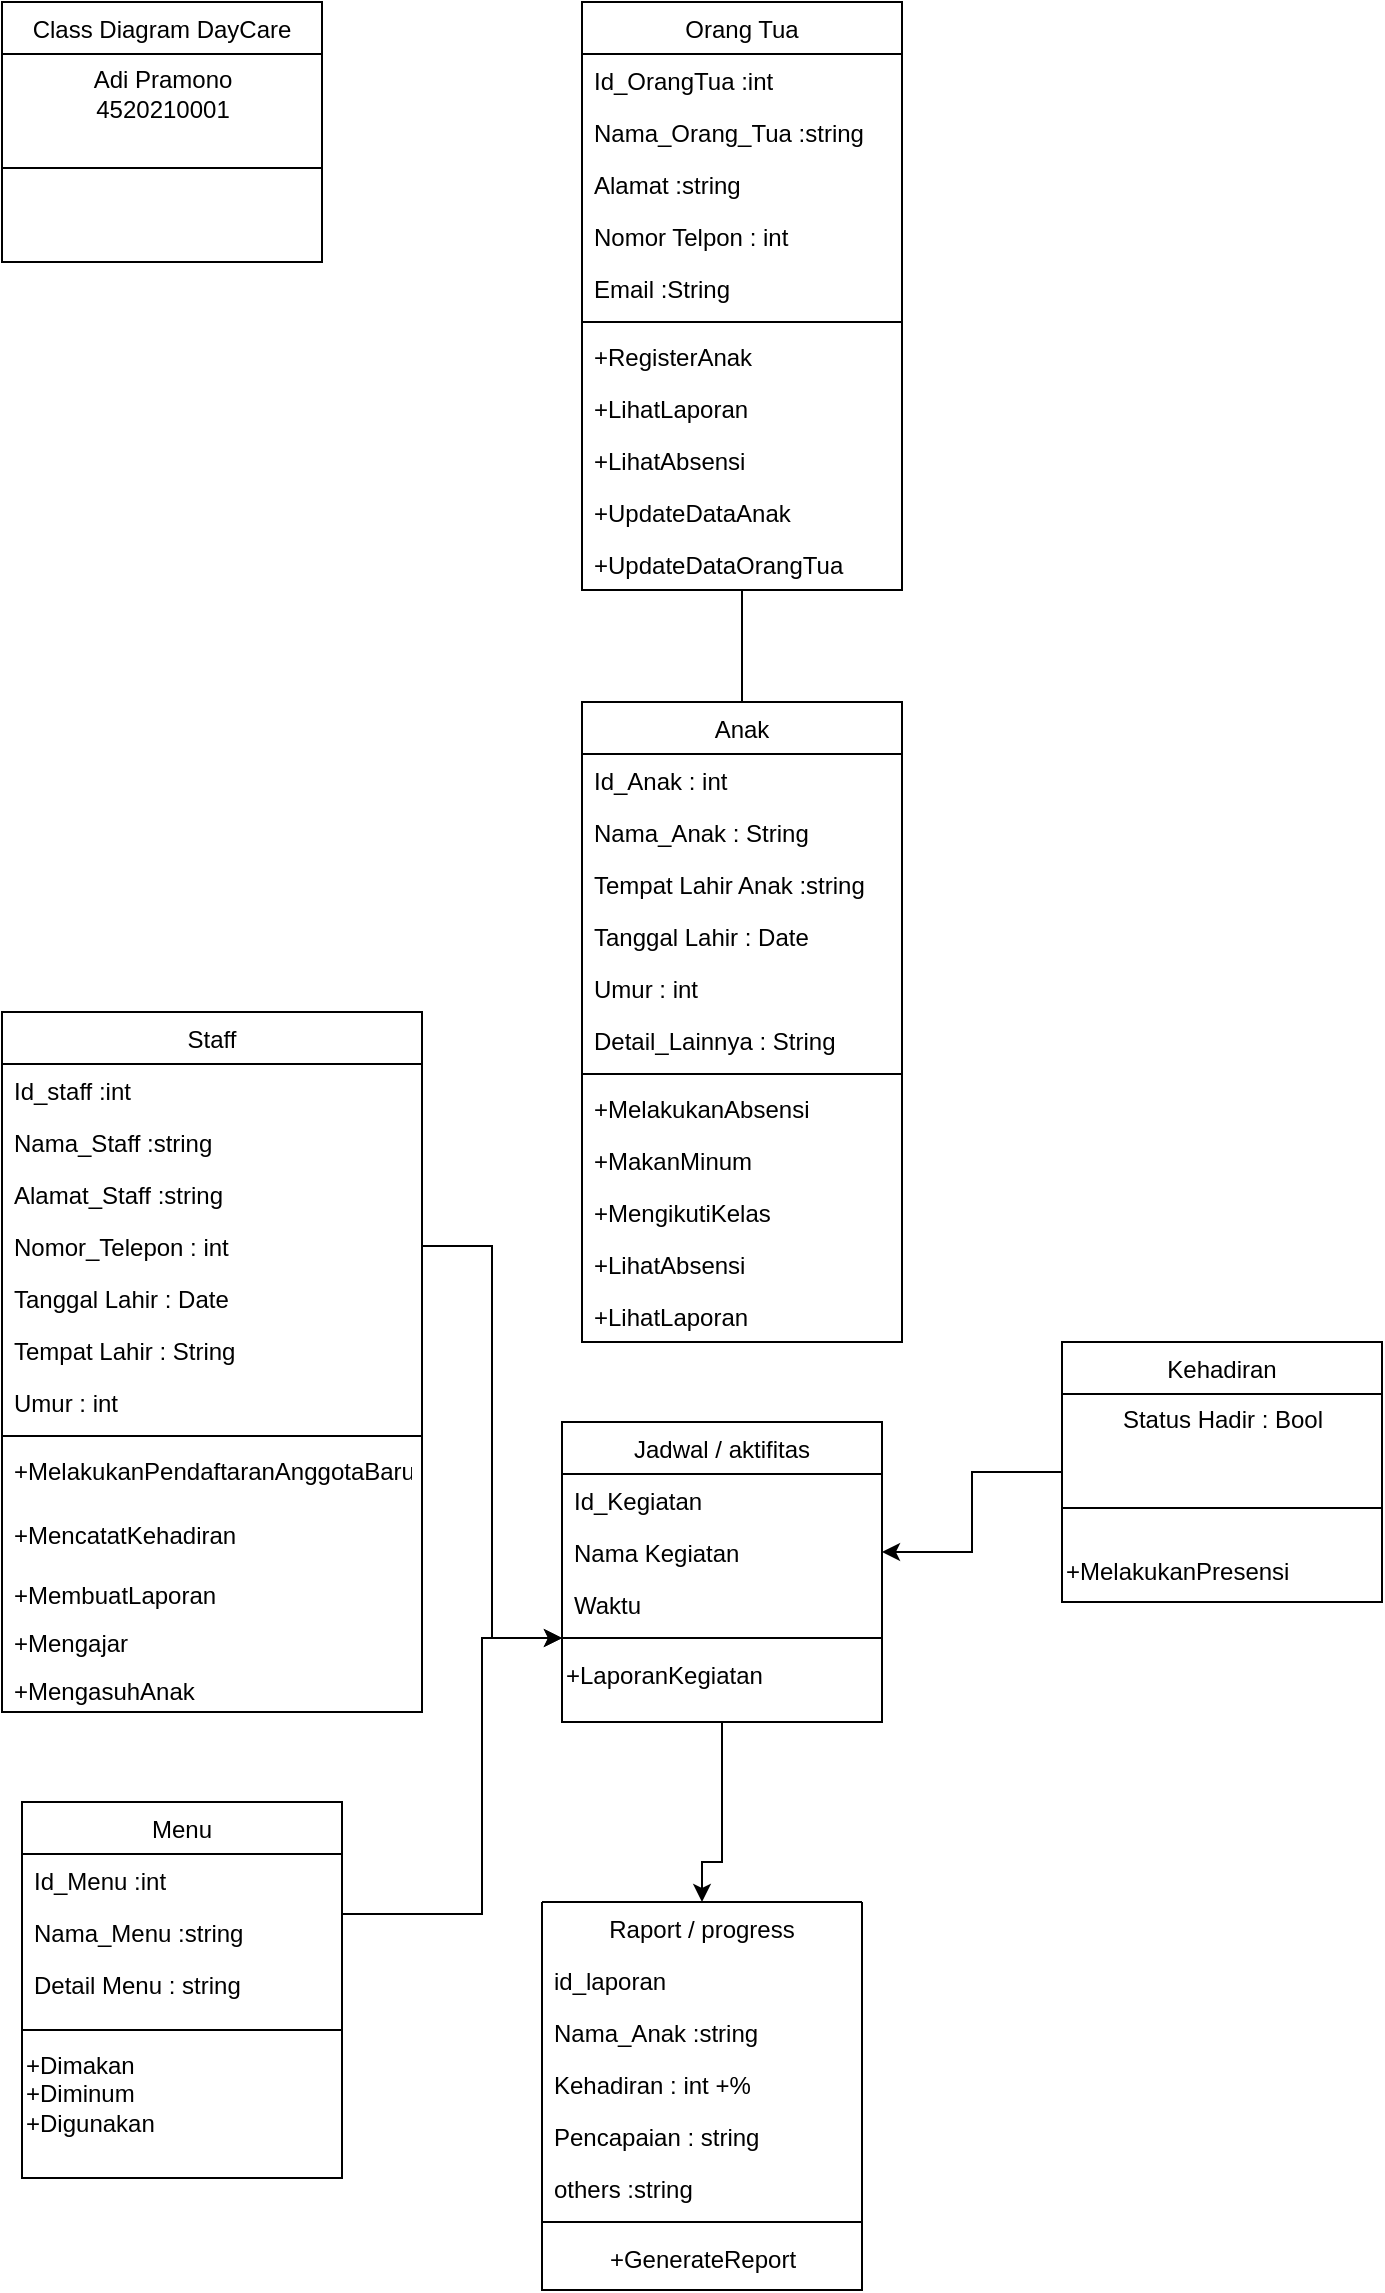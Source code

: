 <mxfile version="24.4.0" type="device">
  <diagram id="C5RBs43oDa-KdzZeNtuy" name="Page-1">
    <mxGraphModel dx="714" dy="919" grid="1" gridSize="10" guides="1" tooltips="1" connect="1" arrows="1" fold="1" page="1" pageScale="1" pageWidth="827" pageHeight="1169" math="0" shadow="0">
      <root>
        <mxCell id="WIyWlLk6GJQsqaUBKTNV-0" />
        <mxCell id="WIyWlLk6GJQsqaUBKTNV-1" parent="WIyWlLk6GJQsqaUBKTNV-0" />
        <mxCell id="zkfFHV4jXpPFQw0GAbJ--6" value="Staff" style="swimlane;fontStyle=0;align=center;verticalAlign=top;childLayout=stackLayout;horizontal=1;startSize=26;horizontalStack=0;resizeParent=1;resizeLast=0;collapsible=1;marginBottom=0;rounded=0;shadow=0;strokeWidth=1;" parent="WIyWlLk6GJQsqaUBKTNV-1" vertex="1">
          <mxGeometry y="505" width="210" height="350" as="geometry">
            <mxRectangle x="130" y="380" width="160" height="26" as="alternateBounds" />
          </mxGeometry>
        </mxCell>
        <mxCell id="zkfFHV4jXpPFQw0GAbJ--7" value="Id_staff :int" style="text;align=left;verticalAlign=top;spacingLeft=4;spacingRight=4;overflow=hidden;rotatable=0;points=[[0,0.5],[1,0.5]];portConstraint=eastwest;" parent="zkfFHV4jXpPFQw0GAbJ--6" vertex="1">
          <mxGeometry y="26" width="210" height="26" as="geometry" />
        </mxCell>
        <mxCell id="zkfFHV4jXpPFQw0GAbJ--8" value="Nama_Staff :string" style="text;align=left;verticalAlign=top;spacingLeft=4;spacingRight=4;overflow=hidden;rotatable=0;points=[[0,0.5],[1,0.5]];portConstraint=eastwest;rounded=0;shadow=0;html=0;" parent="zkfFHV4jXpPFQw0GAbJ--6" vertex="1">
          <mxGeometry y="52" width="210" height="26" as="geometry" />
        </mxCell>
        <mxCell id="0Oy8_WhxgPt_VFgE6raa-11" value="Alamat_Staff :string" style="text;align=left;verticalAlign=top;spacingLeft=4;spacingRight=4;overflow=hidden;rotatable=0;points=[[0,0.5],[1,0.5]];portConstraint=eastwest;rounded=0;shadow=0;html=0;" parent="zkfFHV4jXpPFQw0GAbJ--6" vertex="1">
          <mxGeometry y="78" width="210" height="26" as="geometry" />
        </mxCell>
        <mxCell id="0Oy8_WhxgPt_VFgE6raa-10" value="Nomor_Telepon : int" style="text;align=left;verticalAlign=top;spacingLeft=4;spacingRight=4;overflow=hidden;rotatable=0;points=[[0,0.5],[1,0.5]];portConstraint=eastwest;rounded=0;shadow=0;html=0;" parent="zkfFHV4jXpPFQw0GAbJ--6" vertex="1">
          <mxGeometry y="104" width="210" height="26" as="geometry" />
        </mxCell>
        <mxCell id="3w5tz4xKb1Ibe4tV_Xqv-8" value="Tanggal Lahir : Date" style="text;align=left;verticalAlign=top;spacingLeft=4;spacingRight=4;overflow=hidden;rotatable=0;points=[[0,0.5],[1,0.5]];portConstraint=eastwest;rounded=0;shadow=0;html=0;" vertex="1" parent="zkfFHV4jXpPFQw0GAbJ--6">
          <mxGeometry y="130" width="210" height="26" as="geometry" />
        </mxCell>
        <mxCell id="3w5tz4xKb1Ibe4tV_Xqv-9" value="Tempat Lahir : String" style="text;align=left;verticalAlign=top;spacingLeft=4;spacingRight=4;overflow=hidden;rotatable=0;points=[[0,0.5],[1,0.5]];portConstraint=eastwest;rounded=0;shadow=0;html=0;" vertex="1" parent="zkfFHV4jXpPFQw0GAbJ--6">
          <mxGeometry y="156" width="210" height="26" as="geometry" />
        </mxCell>
        <mxCell id="3w5tz4xKb1Ibe4tV_Xqv-10" value="Umur : int" style="text;align=left;verticalAlign=top;spacingLeft=4;spacingRight=4;overflow=hidden;rotatable=0;points=[[0,0.5],[1,0.5]];portConstraint=eastwest;rounded=0;shadow=0;html=0;" vertex="1" parent="zkfFHV4jXpPFQw0GAbJ--6">
          <mxGeometry y="182" width="210" height="26" as="geometry" />
        </mxCell>
        <mxCell id="zkfFHV4jXpPFQw0GAbJ--9" value="" style="line;html=1;strokeWidth=1;align=left;verticalAlign=middle;spacingTop=-1;spacingLeft=3;spacingRight=3;rotatable=0;labelPosition=right;points=[];portConstraint=eastwest;" parent="zkfFHV4jXpPFQw0GAbJ--6" vertex="1">
          <mxGeometry y="208" width="210" height="8" as="geometry" />
        </mxCell>
        <mxCell id="zkfFHV4jXpPFQw0GAbJ--10" value="+MelakukanPendaftaranAnggotaBaru" style="text;align=left;verticalAlign=top;spacingLeft=4;spacingRight=4;overflow=hidden;rotatable=0;points=[[0,0.5],[1,0.5]];portConstraint=eastwest;fontStyle=0" parent="zkfFHV4jXpPFQw0GAbJ--6" vertex="1">
          <mxGeometry y="216" width="210" height="32" as="geometry" />
        </mxCell>
        <mxCell id="zkfFHV4jXpPFQw0GAbJ--11" value="+MencatatKehadiran" style="text;align=left;verticalAlign=top;spacingLeft=4;spacingRight=4;overflow=hidden;rotatable=0;points=[[0,0.5],[1,0.5]];portConstraint=eastwest;" parent="zkfFHV4jXpPFQw0GAbJ--6" vertex="1">
          <mxGeometry y="248" width="210" height="30" as="geometry" />
        </mxCell>
        <mxCell id="0Oy8_WhxgPt_VFgE6raa-13" value="+MembuatLaporan" style="text;align=left;verticalAlign=top;spacingLeft=4;spacingRight=4;overflow=hidden;rotatable=0;points=[[0,0.5],[1,0.5]];portConstraint=eastwest;" parent="zkfFHV4jXpPFQw0GAbJ--6" vertex="1">
          <mxGeometry y="278" width="210" height="24" as="geometry" />
        </mxCell>
        <mxCell id="0Oy8_WhxgPt_VFgE6raa-26" value="+Mengajar" style="text;align=left;verticalAlign=top;spacingLeft=4;spacingRight=4;overflow=hidden;rotatable=0;points=[[0,0.5],[1,0.5]];portConstraint=eastwest;" parent="zkfFHV4jXpPFQw0GAbJ--6" vertex="1">
          <mxGeometry y="302" width="210" height="24" as="geometry" />
        </mxCell>
        <mxCell id="3w5tz4xKb1Ibe4tV_Xqv-11" value="+MengasuhAnak" style="text;align=left;verticalAlign=top;spacingLeft=4;spacingRight=4;overflow=hidden;rotatable=0;points=[[0,0.5],[1,0.5]];portConstraint=eastwest;" vertex="1" parent="zkfFHV4jXpPFQw0GAbJ--6">
          <mxGeometry y="326" width="210" height="24" as="geometry" />
        </mxCell>
        <mxCell id="0Oy8_WhxgPt_VFgE6raa-32" style="edgeStyle=orthogonalEdgeStyle;rounded=0;orthogonalLoop=1;jettySize=auto;html=1;exitX=0.5;exitY=1;exitDx=0;exitDy=0;" parent="WIyWlLk6GJQsqaUBKTNV-1" source="zkfFHV4jXpPFQw0GAbJ--13" target="3w5tz4xKb1Ibe4tV_Xqv-0" edge="1">
          <mxGeometry relative="1" as="geometry">
            <Array as="points">
              <mxPoint x="360" y="930" />
              <mxPoint x="350" y="930" />
            </Array>
          </mxGeometry>
        </mxCell>
        <mxCell id="zkfFHV4jXpPFQw0GAbJ--13" value="Jadwal / aktifitas" style="swimlane;fontStyle=0;align=center;verticalAlign=top;childLayout=stackLayout;horizontal=1;startSize=26;horizontalStack=0;resizeParent=1;resizeLast=0;collapsible=1;marginBottom=0;rounded=0;shadow=0;strokeWidth=1;" parent="WIyWlLk6GJQsqaUBKTNV-1" vertex="1">
          <mxGeometry x="280" y="710" width="160" height="150" as="geometry">
            <mxRectangle x="340" y="380" width="170" height="26" as="alternateBounds" />
          </mxGeometry>
        </mxCell>
        <mxCell id="zkfFHV4jXpPFQw0GAbJ--14" value="Id_Kegiatan" style="text;align=left;verticalAlign=top;spacingLeft=4;spacingRight=4;overflow=hidden;rotatable=0;points=[[0,0.5],[1,0.5]];portConstraint=eastwest;" parent="zkfFHV4jXpPFQw0GAbJ--13" vertex="1">
          <mxGeometry y="26" width="160" height="26" as="geometry" />
        </mxCell>
        <mxCell id="0Oy8_WhxgPt_VFgE6raa-15" value="Nama Kegiatan" style="text;align=left;verticalAlign=top;spacingLeft=4;spacingRight=4;overflow=hidden;rotatable=0;points=[[0,0.5],[1,0.5]];portConstraint=eastwest;" parent="zkfFHV4jXpPFQw0GAbJ--13" vertex="1">
          <mxGeometry y="52" width="160" height="26" as="geometry" />
        </mxCell>
        <mxCell id="0Oy8_WhxgPt_VFgE6raa-14" value="Waktu" style="text;align=left;verticalAlign=top;spacingLeft=4;spacingRight=4;overflow=hidden;rotatable=0;points=[[0,0.5],[1,0.5]];portConstraint=eastwest;" parent="zkfFHV4jXpPFQw0GAbJ--13" vertex="1">
          <mxGeometry y="78" width="160" height="26" as="geometry" />
        </mxCell>
        <mxCell id="zkfFHV4jXpPFQw0GAbJ--15" value="" style="line;html=1;strokeWidth=1;align=left;verticalAlign=middle;spacingTop=-1;spacingLeft=3;spacingRight=3;rotatable=0;labelPosition=right;points=[];portConstraint=eastwest;" parent="zkfFHV4jXpPFQw0GAbJ--13" vertex="1">
          <mxGeometry y="104" width="160" height="8" as="geometry" />
        </mxCell>
        <mxCell id="3w5tz4xKb1Ibe4tV_Xqv-1" value="+LaporanKegiatan" style="text;html=1;align=left;verticalAlign=middle;resizable=0;points=[];autosize=1;strokeColor=none;fillColor=none;" vertex="1" parent="zkfFHV4jXpPFQw0GAbJ--13">
          <mxGeometry y="112" width="160" height="30" as="geometry" />
        </mxCell>
        <mxCell id="0Oy8_WhxgPt_VFgE6raa-25" value="" style="edgeStyle=orthogonalEdgeStyle;rounded=0;orthogonalLoop=1;jettySize=auto;html=1;" parent="WIyWlLk6GJQsqaUBKTNV-1" source="zkfFHV4jXpPFQw0GAbJ--17" target="0Oy8_WhxgPt_VFgE6raa-1" edge="1">
          <mxGeometry relative="1" as="geometry">
            <Array as="points">
              <mxPoint x="370" y="340" />
              <mxPoint x="370" y="340" />
            </Array>
          </mxGeometry>
        </mxCell>
        <mxCell id="zkfFHV4jXpPFQw0GAbJ--17" value="Orang Tua" style="swimlane;fontStyle=0;align=center;verticalAlign=top;childLayout=stackLayout;horizontal=1;startSize=26;horizontalStack=0;resizeParent=1;resizeLast=0;collapsible=1;marginBottom=0;rounded=0;shadow=0;strokeWidth=1;" parent="WIyWlLk6GJQsqaUBKTNV-1" vertex="1">
          <mxGeometry x="290" width="160" height="294" as="geometry">
            <mxRectangle x="550" y="140" width="160" height="26" as="alternateBounds" />
          </mxGeometry>
        </mxCell>
        <mxCell id="zkfFHV4jXpPFQw0GAbJ--18" value="Id_OrangTua :int" style="text;align=left;verticalAlign=top;spacingLeft=4;spacingRight=4;overflow=hidden;rotatable=0;points=[[0,0.5],[1,0.5]];portConstraint=eastwest;" parent="zkfFHV4jXpPFQw0GAbJ--17" vertex="1">
          <mxGeometry y="26" width="160" height="26" as="geometry" />
        </mxCell>
        <mxCell id="zkfFHV4jXpPFQw0GAbJ--19" value="Nama_Orang_Tua :string" style="text;align=left;verticalAlign=top;spacingLeft=4;spacingRight=4;overflow=hidden;rotatable=0;points=[[0,0.5],[1,0.5]];portConstraint=eastwest;rounded=0;shadow=0;html=0;" parent="zkfFHV4jXpPFQw0GAbJ--17" vertex="1">
          <mxGeometry y="52" width="160" height="26" as="geometry" />
        </mxCell>
        <mxCell id="zkfFHV4jXpPFQw0GAbJ--20" value="Alamat :string" style="text;align=left;verticalAlign=top;spacingLeft=4;spacingRight=4;overflow=hidden;rotatable=0;points=[[0,0.5],[1,0.5]];portConstraint=eastwest;rounded=0;shadow=0;html=0;" parent="zkfFHV4jXpPFQw0GAbJ--17" vertex="1">
          <mxGeometry y="78" width="160" height="26" as="geometry" />
        </mxCell>
        <mxCell id="zkfFHV4jXpPFQw0GAbJ--21" value="Nomor Telpon : int" style="text;align=left;verticalAlign=top;spacingLeft=4;spacingRight=4;overflow=hidden;rotatable=0;points=[[0,0.5],[1,0.5]];portConstraint=eastwest;rounded=0;shadow=0;html=0;" parent="zkfFHV4jXpPFQw0GAbJ--17" vertex="1">
          <mxGeometry y="104" width="160" height="26" as="geometry" />
        </mxCell>
        <mxCell id="zkfFHV4jXpPFQw0GAbJ--22" value="Email :String" style="text;align=left;verticalAlign=top;spacingLeft=4;spacingRight=4;overflow=hidden;rotatable=0;points=[[0,0.5],[1,0.5]];portConstraint=eastwest;rounded=0;shadow=0;html=0;" parent="zkfFHV4jXpPFQw0GAbJ--17" vertex="1">
          <mxGeometry y="130" width="160" height="26" as="geometry" />
        </mxCell>
        <mxCell id="zkfFHV4jXpPFQw0GAbJ--23" value="" style="line;html=1;strokeWidth=1;align=left;verticalAlign=middle;spacingTop=-1;spacingLeft=3;spacingRight=3;rotatable=0;labelPosition=right;points=[];portConstraint=eastwest;" parent="zkfFHV4jXpPFQw0GAbJ--17" vertex="1">
          <mxGeometry y="156" width="160" height="8" as="geometry" />
        </mxCell>
        <mxCell id="zkfFHV4jXpPFQw0GAbJ--24" value="+RegisterAnak" style="text;align=left;verticalAlign=top;spacingLeft=4;spacingRight=4;overflow=hidden;rotatable=0;points=[[0,0.5],[1,0.5]];portConstraint=eastwest;" parent="zkfFHV4jXpPFQw0GAbJ--17" vertex="1">
          <mxGeometry y="164" width="160" height="26" as="geometry" />
        </mxCell>
        <mxCell id="zkfFHV4jXpPFQw0GAbJ--25" value="+LihatLaporan" style="text;align=left;verticalAlign=top;spacingLeft=4;spacingRight=4;overflow=hidden;rotatable=0;points=[[0,0.5],[1,0.5]];portConstraint=eastwest;" parent="zkfFHV4jXpPFQw0GAbJ--17" vertex="1">
          <mxGeometry y="190" width="160" height="26" as="geometry" />
        </mxCell>
        <mxCell id="0Oy8_WhxgPt_VFgE6raa-27" value="+LihatAbsensi" style="text;align=left;verticalAlign=top;spacingLeft=4;spacingRight=4;overflow=hidden;rotatable=0;points=[[0,0.5],[1,0.5]];portConstraint=eastwest;" parent="zkfFHV4jXpPFQw0GAbJ--17" vertex="1">
          <mxGeometry y="216" width="160" height="26" as="geometry" />
        </mxCell>
        <mxCell id="0Oy8_WhxgPt_VFgE6raa-12" value="+UpdateDataAnak" style="text;align=left;verticalAlign=top;spacingLeft=4;spacingRight=4;overflow=hidden;rotatable=0;points=[[0,0.5],[1,0.5]];portConstraint=eastwest;" parent="zkfFHV4jXpPFQw0GAbJ--17" vertex="1">
          <mxGeometry y="242" width="160" height="26" as="geometry" />
        </mxCell>
        <mxCell id="0Oy8_WhxgPt_VFgE6raa-17" value="+UpdateDataOrangTua" style="text;align=left;verticalAlign=top;spacingLeft=4;spacingRight=4;overflow=hidden;rotatable=0;points=[[0,0.5],[1,0.5]];portConstraint=eastwest;" parent="zkfFHV4jXpPFQw0GAbJ--17" vertex="1">
          <mxGeometry y="268" width="160" height="26" as="geometry" />
        </mxCell>
        <mxCell id="0Oy8_WhxgPt_VFgE6raa-30" value="" style="edgeStyle=orthogonalEdgeStyle;rounded=0;orthogonalLoop=1;jettySize=auto;html=1;" parent="WIyWlLk6GJQsqaUBKTNV-1" source="VM0_zHuNsL6j7fiOsLNy-1" target="0Oy8_WhxgPt_VFgE6raa-15" edge="1">
          <mxGeometry relative="1" as="geometry" />
        </mxCell>
        <mxCell id="VM0_zHuNsL6j7fiOsLNy-1" value="Kehadiran" style="swimlane;fontStyle=0;align=center;verticalAlign=top;childLayout=stackLayout;horizontal=1;startSize=26;horizontalStack=0;resizeParent=1;resizeLast=0;collapsible=1;marginBottom=0;rounded=0;shadow=0;strokeWidth=1;" parent="WIyWlLk6GJQsqaUBKTNV-1" vertex="1">
          <mxGeometry x="530" y="670" width="160" height="130" as="geometry">
            <mxRectangle x="550" y="140" width="160" height="26" as="alternateBounds" />
          </mxGeometry>
        </mxCell>
        <mxCell id="3w5tz4xKb1Ibe4tV_Xqv-5" value="Status Hadir : Bool&lt;div&gt;&lt;br&gt;&lt;/div&gt;" style="text;html=1;align=center;verticalAlign=middle;resizable=0;points=[];autosize=1;strokeColor=none;fillColor=none;" vertex="1" parent="VM0_zHuNsL6j7fiOsLNy-1">
          <mxGeometry y="26" width="160" height="40" as="geometry" />
        </mxCell>
        <mxCell id="VM0_zHuNsL6j7fiOsLNy-7" value="" style="line;html=1;strokeWidth=1;align=left;verticalAlign=middle;spacingTop=-1;spacingLeft=3;spacingRight=3;rotatable=0;labelPosition=right;points=[];portConstraint=eastwest;" parent="VM0_zHuNsL6j7fiOsLNy-1" vertex="1">
          <mxGeometry y="66" width="160" height="34" as="geometry" />
        </mxCell>
        <mxCell id="3w5tz4xKb1Ibe4tV_Xqv-7" value="+MelakukanPresensi" style="text;html=1;align=left;verticalAlign=middle;resizable=0;points=[];autosize=1;strokeColor=none;fillColor=none;" vertex="1" parent="VM0_zHuNsL6j7fiOsLNy-1">
          <mxGeometry y="100" width="160" height="30" as="geometry" />
        </mxCell>
        <mxCell id="VM0_zHuNsL6j7fiOsLNy-10" value="Raport / progress" style="swimlane;fontStyle=0;align=center;verticalAlign=top;childLayout=stackLayout;horizontal=1;startSize=0;horizontalStack=0;resizeParent=1;resizeLast=0;collapsible=1;marginBottom=0;rounded=0;shadow=0;strokeWidth=1;" parent="WIyWlLk6GJQsqaUBKTNV-1" vertex="1">
          <mxGeometry x="270" y="950" width="160" height="194" as="geometry">
            <mxRectangle x="550" y="140" width="160" height="26" as="alternateBounds" />
          </mxGeometry>
        </mxCell>
        <mxCell id="3w5tz4xKb1Ibe4tV_Xqv-0" style="text;align=left;verticalAlign=top;spacingLeft=4;spacingRight=4;overflow=hidden;rotatable=0;points=[[0,0.5],[1,0.5]];portConstraint=eastwest;" vertex="1" parent="VM0_zHuNsL6j7fiOsLNy-10">
          <mxGeometry width="160" height="26" as="geometry" />
        </mxCell>
        <mxCell id="VM0_zHuNsL6j7fiOsLNy-11" value="id_laporan" style="text;align=left;verticalAlign=top;spacingLeft=4;spacingRight=4;overflow=hidden;rotatable=0;points=[[0,0.5],[1,0.5]];portConstraint=eastwest;" parent="VM0_zHuNsL6j7fiOsLNy-10" vertex="1">
          <mxGeometry y="26" width="160" height="26" as="geometry" />
        </mxCell>
        <mxCell id="VM0_zHuNsL6j7fiOsLNy-14" value="Nama_Anak :string" style="text;align=left;verticalAlign=top;spacingLeft=4;spacingRight=4;overflow=hidden;rotatable=0;points=[[0,0.5],[1,0.5]];portConstraint=eastwest;rounded=0;shadow=0;html=0;" parent="VM0_zHuNsL6j7fiOsLNy-10" vertex="1">
          <mxGeometry y="52" width="160" height="26" as="geometry" />
        </mxCell>
        <mxCell id="VM0_zHuNsL6j7fiOsLNy-13" value="Kehadiran : int +%" style="text;align=left;verticalAlign=top;spacingLeft=4;spacingRight=4;overflow=hidden;rotatable=0;points=[[0,0.5],[1,0.5]];portConstraint=eastwest;rounded=0;shadow=0;html=0;" parent="VM0_zHuNsL6j7fiOsLNy-10" vertex="1">
          <mxGeometry y="78" width="160" height="26" as="geometry" />
        </mxCell>
        <mxCell id="VM0_zHuNsL6j7fiOsLNy-12" value="Pencapaian : string" style="text;align=left;verticalAlign=top;spacingLeft=4;spacingRight=4;overflow=hidden;rotatable=0;points=[[0,0.5],[1,0.5]];portConstraint=eastwest;rounded=0;shadow=0;html=0;" parent="VM0_zHuNsL6j7fiOsLNy-10" vertex="1">
          <mxGeometry y="104" width="160" height="26" as="geometry" />
        </mxCell>
        <mxCell id="VM0_zHuNsL6j7fiOsLNy-15" value="others :string&#xa;" style="text;align=left;verticalAlign=top;spacingLeft=4;spacingRight=4;overflow=hidden;rotatable=0;points=[[0,0.5],[1,0.5]];portConstraint=eastwest;rounded=0;shadow=0;html=0;" parent="VM0_zHuNsL6j7fiOsLNy-10" vertex="1">
          <mxGeometry y="130" width="160" height="26" as="geometry" />
        </mxCell>
        <mxCell id="VM0_zHuNsL6j7fiOsLNy-16" value="" style="line;html=1;strokeWidth=1;align=left;verticalAlign=middle;spacingTop=-1;spacingLeft=3;spacingRight=3;rotatable=0;labelPosition=right;points=[];portConstraint=eastwest;" parent="VM0_zHuNsL6j7fiOsLNy-10" vertex="1">
          <mxGeometry y="156" width="160" height="8" as="geometry" />
        </mxCell>
        <mxCell id="3w5tz4xKb1Ibe4tV_Xqv-3" value="+GenerateReport" style="text;html=1;align=center;verticalAlign=middle;resizable=0;points=[];autosize=1;strokeColor=none;fillColor=none;" vertex="1" parent="VM0_zHuNsL6j7fiOsLNy-10">
          <mxGeometry y="164" width="160" height="30" as="geometry" />
        </mxCell>
        <mxCell id="0Oy8_WhxgPt_VFgE6raa-31" value="" style="edgeStyle=orthogonalEdgeStyle;rounded=0;orthogonalLoop=1;jettySize=auto;html=1;" parent="WIyWlLk6GJQsqaUBKTNV-1" source="VM0_zHuNsL6j7fiOsLNy-19" target="zkfFHV4jXpPFQw0GAbJ--15" edge="1">
          <mxGeometry relative="1" as="geometry">
            <Array as="points">
              <mxPoint x="240" y="956" />
              <mxPoint x="240" y="818" />
            </Array>
          </mxGeometry>
        </mxCell>
        <mxCell id="VM0_zHuNsL6j7fiOsLNy-19" value="Menu" style="swimlane;fontStyle=0;align=center;verticalAlign=top;childLayout=stackLayout;horizontal=1;startSize=26;horizontalStack=0;resizeParent=1;resizeLast=0;collapsible=1;marginBottom=0;rounded=0;shadow=0;strokeWidth=1;" parent="WIyWlLk6GJQsqaUBKTNV-1" vertex="1">
          <mxGeometry x="10" y="900" width="160" height="188" as="geometry">
            <mxRectangle x="550" y="140" width="160" height="26" as="alternateBounds" />
          </mxGeometry>
        </mxCell>
        <mxCell id="VM0_zHuNsL6j7fiOsLNy-20" value="Id_Menu :int" style="text;align=left;verticalAlign=top;spacingLeft=4;spacingRight=4;overflow=hidden;rotatable=0;points=[[0,0.5],[1,0.5]];portConstraint=eastwest;" parent="VM0_zHuNsL6j7fiOsLNy-19" vertex="1">
          <mxGeometry y="26" width="160" height="26" as="geometry" />
        </mxCell>
        <mxCell id="VM0_zHuNsL6j7fiOsLNy-21" value="Nama_Menu :string" style="text;align=left;verticalAlign=top;spacingLeft=4;spacingRight=4;overflow=hidden;rotatable=0;points=[[0,0.5],[1,0.5]];portConstraint=eastwest;rounded=0;shadow=0;html=0;" parent="VM0_zHuNsL6j7fiOsLNy-19" vertex="1">
          <mxGeometry y="52" width="160" height="26" as="geometry" />
        </mxCell>
        <mxCell id="VM0_zHuNsL6j7fiOsLNy-22" value="Detail Menu : string" style="text;align=left;verticalAlign=top;spacingLeft=4;spacingRight=4;overflow=hidden;rotatable=0;points=[[0,0.5],[1,0.5]];portConstraint=eastwest;rounded=0;shadow=0;html=0;" parent="VM0_zHuNsL6j7fiOsLNy-19" vertex="1">
          <mxGeometry y="78" width="160" height="32" as="geometry" />
        </mxCell>
        <mxCell id="VM0_zHuNsL6j7fiOsLNy-25" value="" style="line;html=1;strokeWidth=1;align=left;verticalAlign=middle;spacingTop=-1;spacingLeft=3;spacingRight=3;rotatable=0;labelPosition=right;points=[];portConstraint=eastwest;" parent="VM0_zHuNsL6j7fiOsLNy-19" vertex="1">
          <mxGeometry y="110" width="160" height="8" as="geometry" />
        </mxCell>
        <mxCell id="3w5tz4xKb1Ibe4tV_Xqv-12" value="+Dimakan&lt;div&gt;+Diminum&lt;/div&gt;&lt;div&gt;+Digunakan&lt;/div&gt;&lt;div&gt;&lt;br&gt;&lt;/div&gt;" style="text;html=1;align=left;verticalAlign=middle;resizable=0;points=[];autosize=1;strokeColor=none;fillColor=none;" vertex="1" parent="VM0_zHuNsL6j7fiOsLNy-19">
          <mxGeometry y="118" width="160" height="70" as="geometry" />
        </mxCell>
        <mxCell id="0Oy8_WhxgPt_VFgE6raa-0" value="Anak" style="swimlane;fontStyle=0;align=center;verticalAlign=top;childLayout=stackLayout;horizontal=1;startSize=26;horizontalStack=0;resizeParent=1;resizeLast=0;collapsible=1;marginBottom=0;rounded=0;shadow=0;strokeWidth=1;" parent="WIyWlLk6GJQsqaUBKTNV-1" vertex="1">
          <mxGeometry x="290" y="350" width="160" height="320" as="geometry">
            <mxRectangle x="550" y="140" width="160" height="26" as="alternateBounds" />
          </mxGeometry>
        </mxCell>
        <mxCell id="0Oy8_WhxgPt_VFgE6raa-1" value="Id_Anak : int" style="text;align=left;verticalAlign=top;spacingLeft=4;spacingRight=4;overflow=hidden;rotatable=0;points=[[0,0.5],[1,0.5]];portConstraint=eastwest;" parent="0Oy8_WhxgPt_VFgE6raa-0" vertex="1">
          <mxGeometry y="26" width="160" height="26" as="geometry" />
        </mxCell>
        <mxCell id="0Oy8_WhxgPt_VFgE6raa-2" value="Nama_Anak : String" style="text;align=left;verticalAlign=top;spacingLeft=4;spacingRight=4;overflow=hidden;rotatable=0;points=[[0,0.5],[1,0.5]];portConstraint=eastwest;rounded=0;shadow=0;html=0;" parent="0Oy8_WhxgPt_VFgE6raa-0" vertex="1">
          <mxGeometry y="52" width="160" height="26" as="geometry" />
        </mxCell>
        <mxCell id="0Oy8_WhxgPt_VFgE6raa-3" value="Tempat Lahir Anak :string" style="text;align=left;verticalAlign=top;spacingLeft=4;spacingRight=4;overflow=hidden;rotatable=0;points=[[0,0.5],[1,0.5]];portConstraint=eastwest;rounded=0;shadow=0;html=0;" parent="0Oy8_WhxgPt_VFgE6raa-0" vertex="1">
          <mxGeometry y="78" width="160" height="26" as="geometry" />
        </mxCell>
        <mxCell id="0Oy8_WhxgPt_VFgE6raa-4" value="Tanggal Lahir : Date" style="text;align=left;verticalAlign=top;spacingLeft=4;spacingRight=4;overflow=hidden;rotatable=0;points=[[0,0.5],[1,0.5]];portConstraint=eastwest;rounded=0;shadow=0;html=0;" parent="0Oy8_WhxgPt_VFgE6raa-0" vertex="1">
          <mxGeometry y="104" width="160" height="26" as="geometry" />
        </mxCell>
        <mxCell id="0Oy8_WhxgPt_VFgE6raa-5" value="Umur : int" style="text;align=left;verticalAlign=top;spacingLeft=4;spacingRight=4;overflow=hidden;rotatable=0;points=[[0,0.5],[1,0.5]];portConstraint=eastwest;rounded=0;shadow=0;html=0;" parent="0Oy8_WhxgPt_VFgE6raa-0" vertex="1">
          <mxGeometry y="130" width="160" height="26" as="geometry" />
        </mxCell>
        <mxCell id="0Oy8_WhxgPt_VFgE6raa-16" value="Detail_Lainnya : String" style="text;align=left;verticalAlign=top;spacingLeft=4;spacingRight=4;overflow=hidden;rotatable=0;points=[[0,0.5],[1,0.5]];portConstraint=eastwest;rounded=0;shadow=0;html=0;" parent="0Oy8_WhxgPt_VFgE6raa-0" vertex="1">
          <mxGeometry y="156" width="160" height="26" as="geometry" />
        </mxCell>
        <mxCell id="0Oy8_WhxgPt_VFgE6raa-6" value="" style="line;html=1;strokeWidth=1;align=left;verticalAlign=middle;spacingTop=-1;spacingLeft=3;spacingRight=3;rotatable=0;labelPosition=right;points=[];portConstraint=eastwest;" parent="0Oy8_WhxgPt_VFgE6raa-0" vertex="1">
          <mxGeometry y="182" width="160" height="8" as="geometry" />
        </mxCell>
        <mxCell id="0Oy8_WhxgPt_VFgE6raa-19" value="+MelakukanAbsensi" style="text;align=left;verticalAlign=top;spacingLeft=4;spacingRight=4;overflow=hidden;rotatable=0;points=[[0,0.5],[1,0.5]];portConstraint=eastwest;" parent="0Oy8_WhxgPt_VFgE6raa-0" vertex="1">
          <mxGeometry y="190" width="160" height="26" as="geometry" />
        </mxCell>
        <mxCell id="0Oy8_WhxgPt_VFgE6raa-21" value="+MakanMinum" style="text;align=left;verticalAlign=top;spacingLeft=4;spacingRight=4;overflow=hidden;rotatable=0;points=[[0,0.5],[1,0.5]];portConstraint=eastwest;" parent="0Oy8_WhxgPt_VFgE6raa-0" vertex="1">
          <mxGeometry y="216" width="160" height="26" as="geometry" />
        </mxCell>
        <mxCell id="0Oy8_WhxgPt_VFgE6raa-20" value="+MengikutiKelas" style="text;align=left;verticalAlign=top;spacingLeft=4;spacingRight=4;overflow=hidden;rotatable=0;points=[[0,0.5],[1,0.5]];portConstraint=eastwest;" parent="0Oy8_WhxgPt_VFgE6raa-0" vertex="1">
          <mxGeometry y="242" width="160" height="26" as="geometry" />
        </mxCell>
        <mxCell id="0Oy8_WhxgPt_VFgE6raa-7" value="+LihatAbsensi" style="text;align=left;verticalAlign=top;spacingLeft=4;spacingRight=4;overflow=hidden;rotatable=0;points=[[0,0.5],[1,0.5]];portConstraint=eastwest;" parent="0Oy8_WhxgPt_VFgE6raa-0" vertex="1">
          <mxGeometry y="268" width="160" height="26" as="geometry" />
        </mxCell>
        <mxCell id="0Oy8_WhxgPt_VFgE6raa-8" value="+LihatLaporan" style="text;align=left;verticalAlign=top;spacingLeft=4;spacingRight=4;overflow=hidden;rotatable=0;points=[[0,0.5],[1,0.5]];portConstraint=eastwest;" parent="0Oy8_WhxgPt_VFgE6raa-0" vertex="1">
          <mxGeometry y="294" width="160" height="26" as="geometry" />
        </mxCell>
        <mxCell id="0Oy8_WhxgPt_VFgE6raa-29" value="" style="edgeStyle=orthogonalEdgeStyle;rounded=0;orthogonalLoop=1;jettySize=auto;html=1;" parent="WIyWlLk6GJQsqaUBKTNV-1" source="0Oy8_WhxgPt_VFgE6raa-10" target="zkfFHV4jXpPFQw0GAbJ--15" edge="1">
          <mxGeometry relative="1" as="geometry" />
        </mxCell>
        <mxCell id="3w5tz4xKb1Ibe4tV_Xqv-13" value="Class Diagram DayCare" style="swimlane;fontStyle=0;align=center;verticalAlign=top;childLayout=stackLayout;horizontal=1;startSize=26;horizontalStack=0;resizeParent=1;resizeLast=0;collapsible=1;marginBottom=0;rounded=0;shadow=0;strokeWidth=1;" vertex="1" parent="WIyWlLk6GJQsqaUBKTNV-1">
          <mxGeometry width="160" height="130" as="geometry">
            <mxRectangle x="550" y="140" width="160" height="26" as="alternateBounds" />
          </mxGeometry>
        </mxCell>
        <mxCell id="3w5tz4xKb1Ibe4tV_Xqv-14" value="&lt;div&gt;Adi Pramono&lt;/div&gt;&lt;div&gt;4520210001&lt;/div&gt;" style="text;html=1;align=center;verticalAlign=middle;resizable=0;points=[];autosize=1;strokeColor=none;fillColor=none;" vertex="1" parent="3w5tz4xKb1Ibe4tV_Xqv-13">
          <mxGeometry y="26" width="160" height="40" as="geometry" />
        </mxCell>
        <mxCell id="3w5tz4xKb1Ibe4tV_Xqv-15" value="" style="line;html=1;strokeWidth=1;align=left;verticalAlign=middle;spacingTop=-1;spacingLeft=3;spacingRight=3;rotatable=0;labelPosition=right;points=[];portConstraint=eastwest;" vertex="1" parent="3w5tz4xKb1Ibe4tV_Xqv-13">
          <mxGeometry y="66" width="160" height="34" as="geometry" />
        </mxCell>
      </root>
    </mxGraphModel>
  </diagram>
</mxfile>
